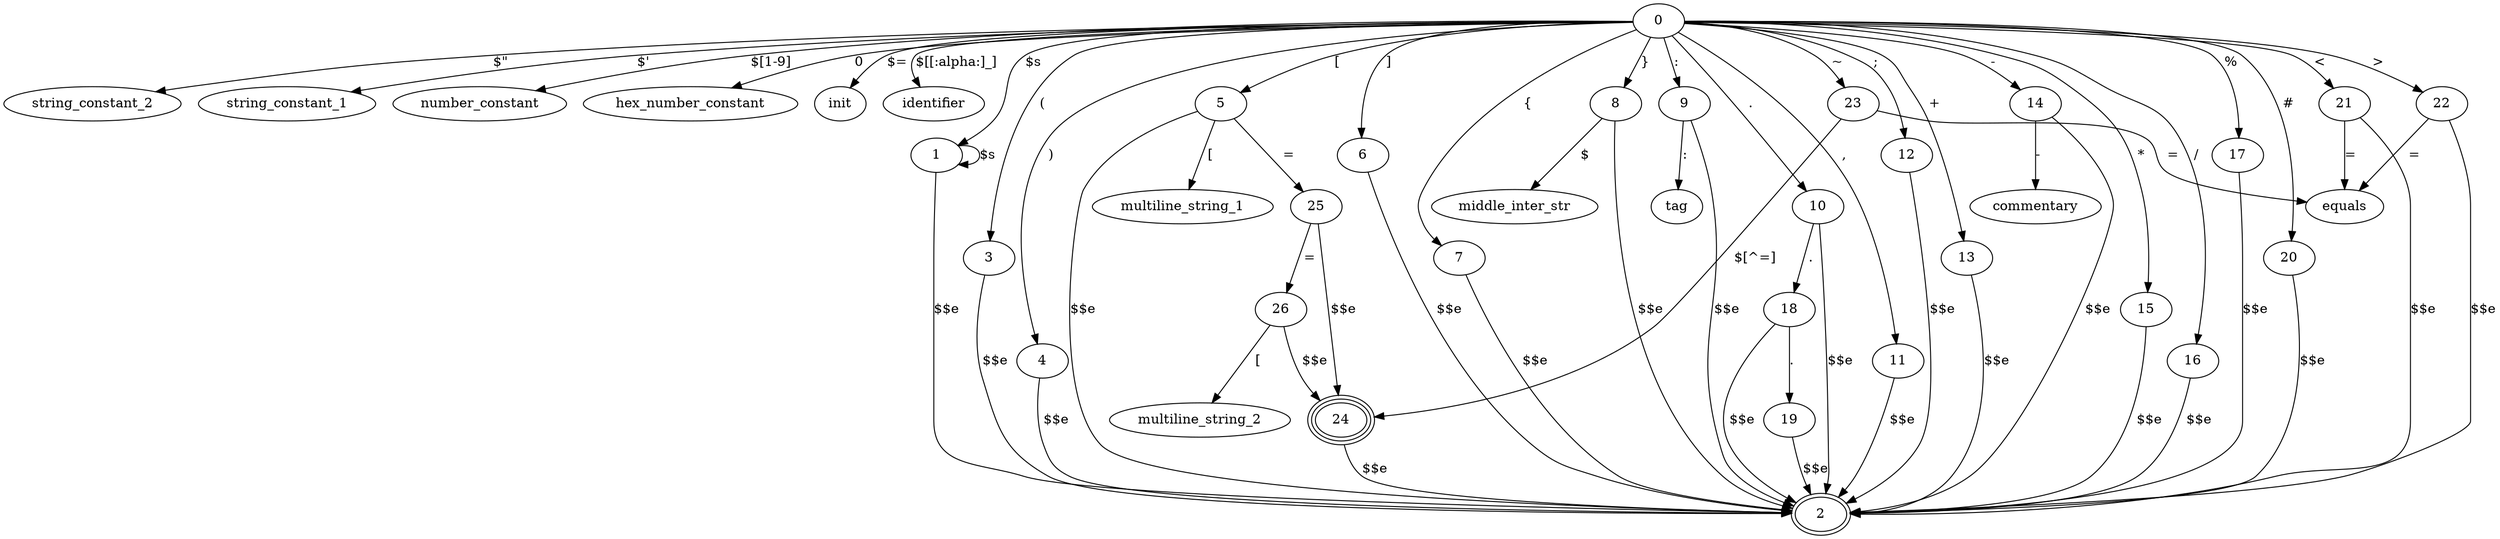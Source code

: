 digraph main {
    2 [peripheries=2]
    24 [peripheries=3]

    0 -> string_constant_2 [label="$\""]
    0 -> string_constant_1 [label="$\'"]
    0 -> number_constant [label="$[1-9]"]
    0 -> hex_number_constant [label="0"]
    0 -> init [label="$\="]
    0 -> identifier [label="$[[:alpha:]\_]"]

    0 -> 1 [label="$\s"]
    1 -> 1 [label="$\s"]
    1 -> 2 [label="$$e"]

    0 -> 3 [label="("]
    3 -> 2 [label="$$e"]
    0 -> 4 [label=")"]
    4 -> 2 [label="$$e"]

    0 -> 5 [label="["]
    5 -> 2 [label="$$e"]
    0 -> 6 [label="]"]
    6 -> 2 [label="$$e"]

    0 -> 7 [label="{"]
    7 -> 2 [label="$$e"]
    0 -> 8 [label="}"]
    8 -> 2 [label="$$e"]

    0 -> 9 [label=":"]
    9 -> tag [label=":"]
    9 -> 2 [label="$$e"]

    0 -> 10 [label="."]
    10 -> 18 [label="."]
    18 -> 19 [label="."]
    10 -> 2 [label="$$e"]
    18 -> 2 [label="$$e"]
    19 -> 2 [label="$$e"]

    0 -> 11 [label=","]
    11 -> 2 [label="$$e"]

    0 -> 12 [label=";"]
    12 -> 2 [label="$$e"]

    0 -> 13 [label="+"]
    13 -> 2 [label="$$e"]

    0 -> 14 [label="-"]
    14 -> 2 [label="$$e"]
    14 -> commentary [label="-"]

    0 -> 15 [label="*"]
    15 -> 2 [label="$$e"]

    0 -> 16 [label="/"]
    16 -> 2 [label="$$e"]

    0 -> 17 [label="%"]
    17 -> 2 [label="$$e"]

    0 -> 20 [label="#"]
    20 -> 2 [label="$$e"]

    0 -> 21 [label="<"]
    21 -> 2 [label="$$e"]
    21 -> equals [label="="]

    0 -> 22 [label=">"]
    22 -> 2 [label="$$e"]
    22 -> equals [label="="]

    0 -> 23 [label="~"]
    23 -> equals [label="="]
    23 -> 24 [label="$[^\=]"]
    24 -> 2 [label="$$e"]

    5 -> multiline_string_1 [label="["]

    5 -> 25 [label="="]
    25 -> 26 [label="="]
    25 -> 24 [label="$$e"]
    26 -> multiline_string_2 [label="["]
    26 -> 24 [label="$$e"]

    8 -> middle_inter_str [label="$"]
}
